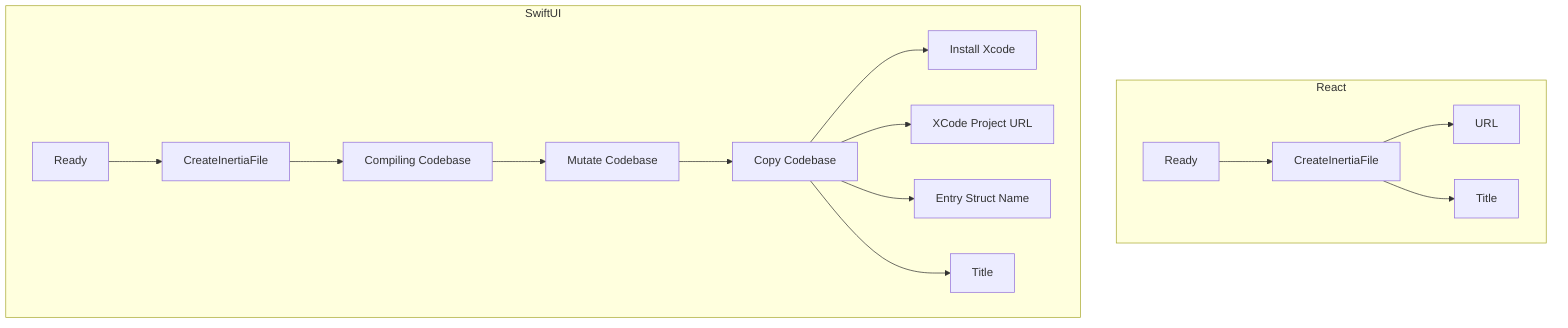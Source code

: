 graph TD;
    subgraph React
        LaunchProjectReadyReact[Ready]
        LaunchProjectReadyReact[Ready] --> CreateInertiaFileReact[CreateInertiaFile]
        CreateInertiaFileReact --> ReactURL[URL]
        CreateInertiaFileReact --> ReactTitle[Title]
    end

    subgraph SwiftUI
        LaunchProjectReady[Ready]
        InstallXcode[Install Xcode]
        XCodeProjectURL[XCode Project URL]
        EntryStructName[Entry Struct Name]
        SwiftUITitle[Title]
        LaunchProjectReady --> CreateInertiaFile[CreateInertiaFile]
        CreateInertiaFile[CreateInertiaFile] --> CompilingSwiftCodebase[Compiling Codebase]
        
        CompilingSwiftCodebase --> MutateSwiftCodebase[Mutate Codebase]
        MutateSwiftCodebase --> CopySwiftCodebase[Copy Codebase]
        CopySwiftCodebase --> InstallXcode
        CopySwiftCodebase --> XCodeProjectURL
        CopySwiftCodebase --> EntryStructName
        CopySwiftCodebase --> SwiftUITitle
    end